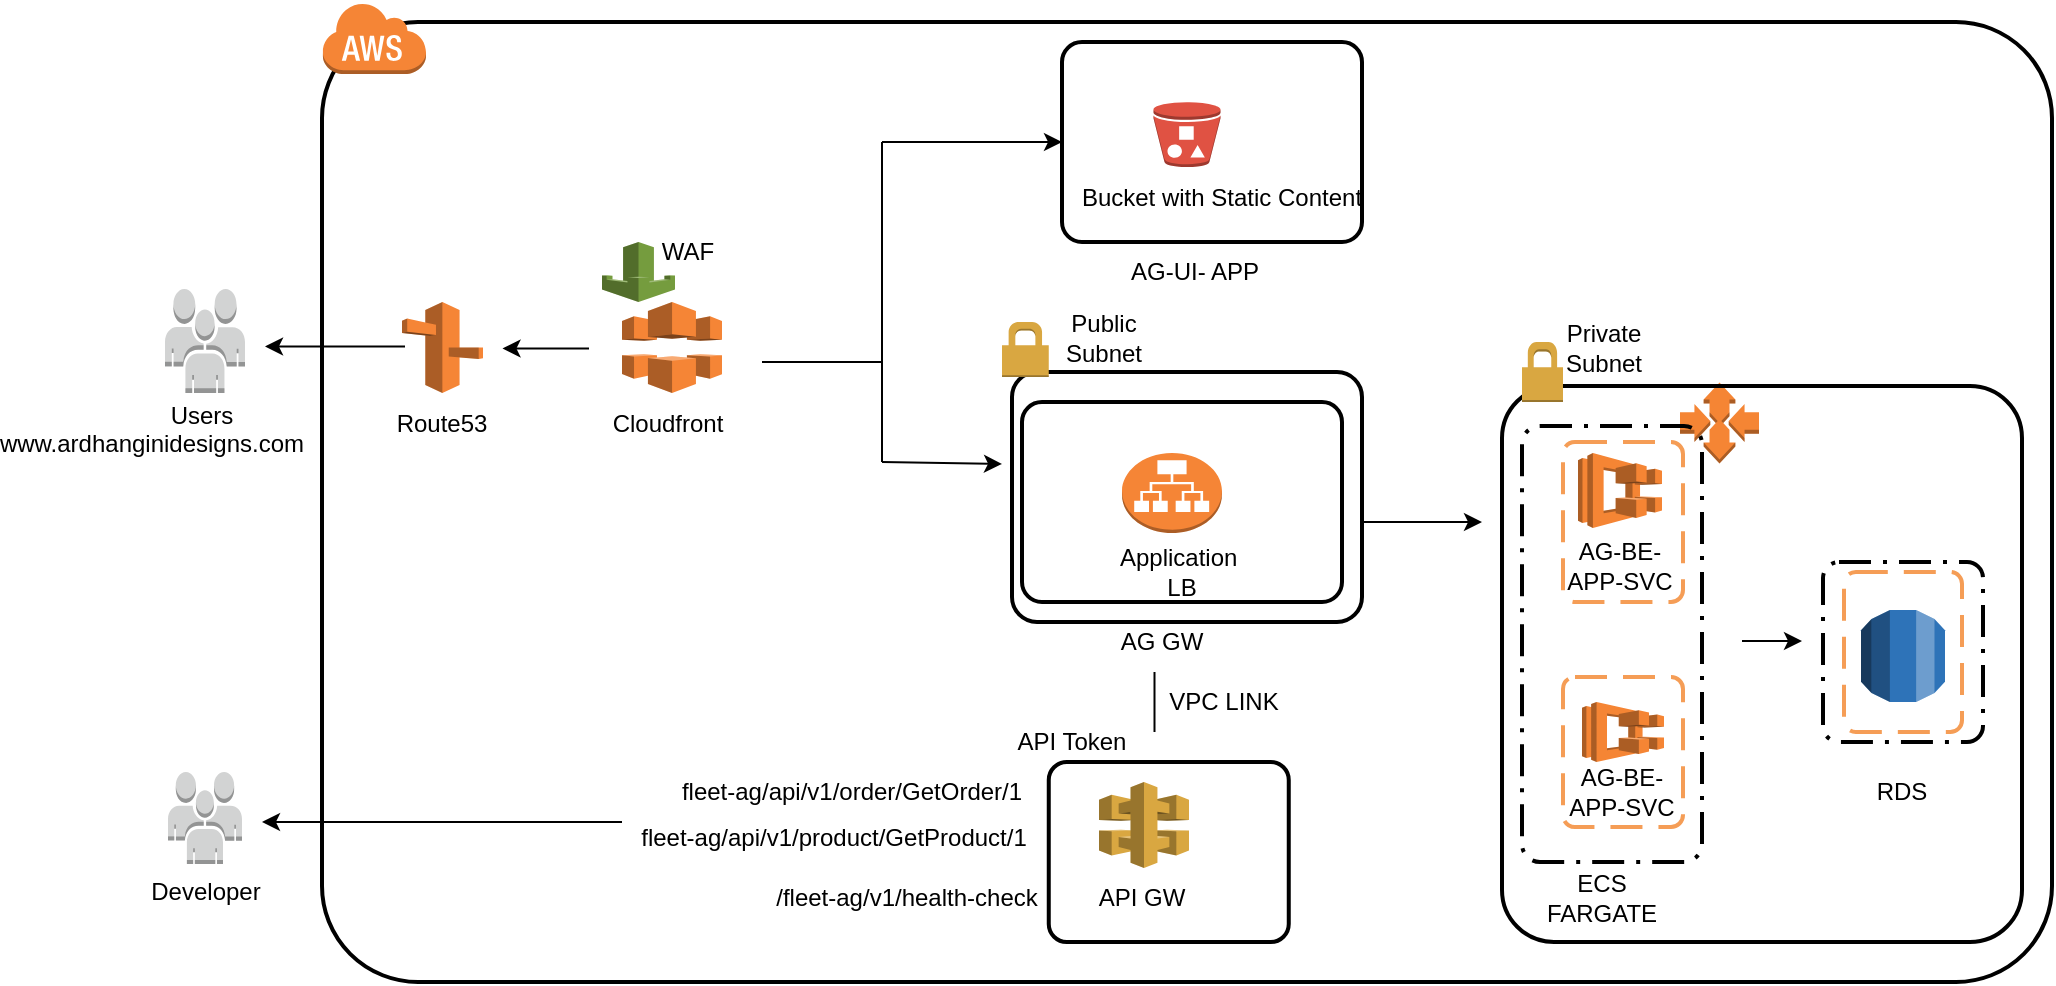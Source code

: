 <mxfile version="24.7.12">
  <diagram name="Page-1" id="18jR5IUm4-wpAappTB7k">
    <mxGraphModel dx="1988" dy="546" grid="1" gridSize="10" guides="1" tooltips="1" connect="1" arrows="1" fold="1" page="1" pageScale="1" pageWidth="850" pageHeight="1400" math="0" shadow="0">
      <root>
        <mxCell id="0" />
        <mxCell id="1" parent="0" />
        <mxCell id="fjNKbBPinnXTNL9WM4Bn-1" value="" style="outlineConnect=0;dashed=0;verticalLabelPosition=bottom;verticalAlign=top;align=center;html=1;shape=mxgraph.aws3.route_53;fillColor=#F58536;gradientColor=none;" vertex="1" parent="1">
          <mxGeometry x="40" y="480" width="40.5" height="45.5" as="geometry" />
        </mxCell>
        <mxCell id="fjNKbBPinnXTNL9WM4Bn-2" value="" style="outlineConnect=0;dashed=0;verticalLabelPosition=bottom;verticalAlign=top;align=center;html=1;shape=mxgraph.aws3.cloudfront;fillColor=#F58536;gradientColor=none;" vertex="1" parent="1">
          <mxGeometry x="150" y="480" width="50" height="45.5" as="geometry" />
        </mxCell>
        <mxCell id="fjNKbBPinnXTNL9WM4Bn-3" value="" style="outlineConnect=0;dashed=0;verticalLabelPosition=bottom;verticalAlign=top;align=center;html=1;shape=mxgraph.aws3.application_load_balancer;fillColor=#F58536;gradientColor=none;" vertex="1" parent="1">
          <mxGeometry x="400" y="555.5" width="50" height="40" as="geometry" />
        </mxCell>
        <mxCell id="fjNKbBPinnXTNL9WM4Bn-4" value="" style="outlineConnect=0;dashed=0;verticalLabelPosition=bottom;verticalAlign=top;align=center;html=1;shape=mxgraph.aws3.api_gateway;fillColor=#D9A741;gradientColor=none;" vertex="1" parent="1">
          <mxGeometry x="388.5" y="720" width="45" height="43" as="geometry" />
        </mxCell>
        <mxCell id="fjNKbBPinnXTNL9WM4Bn-5" value="" style="outlineConnect=0;dashed=0;verticalLabelPosition=bottom;verticalAlign=top;align=center;html=1;shape=mxgraph.aws3.bucket_with_objects;fillColor=#E05243;gradientColor=none;" vertex="1" parent="1">
          <mxGeometry x="415.75" y="380" width="33.5" height="32.5" as="geometry" />
        </mxCell>
        <mxCell id="fjNKbBPinnXTNL9WM4Bn-6" value="" style="outlineConnect=0;dashed=0;verticalLabelPosition=bottom;verticalAlign=top;align=center;html=1;shape=mxgraph.aws3.ecs;fillColor=#F58534;gradientColor=none;" vertex="1" parent="1">
          <mxGeometry x="630" y="680" width="41" height="30" as="geometry" />
        </mxCell>
        <mxCell id="fjNKbBPinnXTNL9WM4Bn-7" value="" style="outlineConnect=0;dashed=0;verticalLabelPosition=bottom;verticalAlign=top;align=center;html=1;shape=mxgraph.aws3.ecs;fillColor=#F58534;gradientColor=none;" vertex="1" parent="1">
          <mxGeometry x="628" y="555.5" width="42" height="37.5" as="geometry" />
        </mxCell>
        <mxCell id="fjNKbBPinnXTNL9WM4Bn-8" value="" style="outlineConnect=0;dashed=0;verticalLabelPosition=bottom;verticalAlign=top;align=center;html=1;shape=mxgraph.aws3.waf;fillColor=#759C3E;gradientColor=none;" vertex="1" parent="1">
          <mxGeometry x="140" y="450" width="36.5" height="30" as="geometry" />
        </mxCell>
        <mxCell id="fjNKbBPinnXTNL9WM4Bn-13" value="" style="rounded=1;arcSize=10;dashed=1;fillColor=none;gradientColor=none;dashPattern=8 3 1 3;strokeWidth=2;" vertex="1" parent="1">
          <mxGeometry x="750.5" y="610" width="80" height="90" as="geometry" />
        </mxCell>
        <mxCell id="fjNKbBPinnXTNL9WM4Bn-15" value="Private Subnet" style="text;html=1;align=center;verticalAlign=middle;whiteSpace=wrap;rounded=0;" vertex="1" parent="1">
          <mxGeometry x="611" y="487.75" width="60" height="30" as="geometry" />
        </mxCell>
        <mxCell id="fjNKbBPinnXTNL9WM4Bn-18" value="" style="outlineConnect=0;dashed=0;verticalLabelPosition=bottom;verticalAlign=top;align=center;html=1;shape=mxgraph.aws3.auto_scaling;fillColor=#F58534;gradientColor=none;" vertex="1" parent="1">
          <mxGeometry x="679" y="520.25" width="39.5" height="40.5" as="geometry" />
        </mxCell>
        <mxCell id="fjNKbBPinnXTNL9WM4Bn-19" value="AG-BE-APP-SVC" style="text;html=1;align=center;verticalAlign=middle;whiteSpace=wrap;rounded=0;" vertex="1" parent="1">
          <mxGeometry x="620" y="710" width="60" height="30" as="geometry" />
        </mxCell>
        <mxCell id="fjNKbBPinnXTNL9WM4Bn-20" value="AG-BE-APP-SVC" style="text;html=1;align=center;verticalAlign=middle;whiteSpace=wrap;rounded=0;" vertex="1" parent="1">
          <mxGeometry x="619" y="597" width="60" height="30" as="geometry" />
        </mxCell>
        <mxCell id="fjNKbBPinnXTNL9WM4Bn-21" value="ECS FARGATE" style="text;html=1;align=center;verticalAlign=middle;whiteSpace=wrap;rounded=0;" vertex="1" parent="1">
          <mxGeometry x="610" y="763" width="60" height="30" as="geometry" />
        </mxCell>
        <mxCell id="fjNKbBPinnXTNL9WM4Bn-25" value="" style="rounded=1;arcSize=10;dashed=0;fillColor=none;gradientColor=none;strokeWidth=2;" vertex="1" parent="1">
          <mxGeometry x="370" y="350" width="150" height="100" as="geometry" />
        </mxCell>
        <mxCell id="fjNKbBPinnXTNL9WM4Bn-27" value="Application&amp;nbsp; LB" style="text;html=1;align=center;verticalAlign=middle;whiteSpace=wrap;rounded=0;strokeWidth=5;" vertex="1" parent="1">
          <mxGeometry x="400" y="600" width="60" height="30" as="geometry" />
        </mxCell>
        <mxCell id="fjNKbBPinnXTNL9WM4Bn-28" value="" style="outlineConnect=0;dashed=0;verticalLabelPosition=bottom;verticalAlign=top;align=center;html=1;shape=mxgraph.aws3.rds;fillColor=#2E73B8;gradientColor=none;" vertex="1" parent="1">
          <mxGeometry x="769.5" y="634" width="42" height="46" as="geometry" />
        </mxCell>
        <mxCell id="fjNKbBPinnXTNL9WM4Bn-32" value="RDS" style="text;html=1;align=center;verticalAlign=middle;whiteSpace=wrap;rounded=0;" vertex="1" parent="1">
          <mxGeometry x="760" y="710" width="60" height="30" as="geometry" />
        </mxCell>
        <mxCell id="fjNKbBPinnXTNL9WM4Bn-35" value="www.ardhanginidesigns.com" style="text;html=1;align=center;verticalAlign=middle;whiteSpace=wrap;rounded=0;" vertex="1" parent="1">
          <mxGeometry x="-150" y="472.5" width="130" height="157.5" as="geometry" />
        </mxCell>
        <mxCell id="fjNKbBPinnXTNL9WM4Bn-36" value="Route53" style="text;html=1;align=center;verticalAlign=middle;whiteSpace=wrap;rounded=0;" vertex="1" parent="1">
          <mxGeometry x="30.25" y="525.5" width="60" height="30" as="geometry" />
        </mxCell>
        <mxCell id="fjNKbBPinnXTNL9WM4Bn-37" value="Cloudfront" style="text;html=1;align=center;verticalAlign=middle;whiteSpace=wrap;rounded=0;" vertex="1" parent="1">
          <mxGeometry x="143.25" y="525.5" width="60" height="30" as="geometry" />
        </mxCell>
        <mxCell id="fjNKbBPinnXTNL9WM4Bn-40" value="AG-UI- APP" style="text;html=1;align=center;verticalAlign=middle;whiteSpace=wrap;rounded=0;" vertex="1" parent="1">
          <mxGeometry x="400" y="450" width="73.25" height="30" as="geometry" />
        </mxCell>
        <mxCell id="fjNKbBPinnXTNL9WM4Bn-47" value="Bucket with Static Content" style="text;html=1;align=center;verticalAlign=middle;whiteSpace=wrap;rounded=0;" vertex="1" parent="1">
          <mxGeometry x="370" y="412.5" width="160" height="30" as="geometry" />
        </mxCell>
        <mxCell id="fjNKbBPinnXTNL9WM4Bn-51" value="" style="endArrow=classic;html=1;rounded=0;" edge="1" parent="1">
          <mxGeometry width="50" height="50" relative="1" as="geometry">
            <mxPoint x="280" y="560" as="sourcePoint" />
            <mxPoint x="340" y="561" as="targetPoint" />
          </mxGeometry>
        </mxCell>
        <mxCell id="fjNKbBPinnXTNL9WM4Bn-52" value="" style="endArrow=none;html=1;rounded=0;" edge="1" parent="1">
          <mxGeometry width="50" height="50" relative="1" as="geometry">
            <mxPoint x="220" y="510" as="sourcePoint" />
            <mxPoint x="280" y="510" as="targetPoint" />
          </mxGeometry>
        </mxCell>
        <mxCell id="fjNKbBPinnXTNL9WM4Bn-53" value="" style="endArrow=none;html=1;rounded=0;" edge="1" parent="1">
          <mxGeometry width="50" height="50" relative="1" as="geometry">
            <mxPoint x="280" y="510" as="sourcePoint" />
            <mxPoint x="280" y="400" as="targetPoint" />
          </mxGeometry>
        </mxCell>
        <mxCell id="fjNKbBPinnXTNL9WM4Bn-54" value="" style="endArrow=classic;html=1;rounded=0;entryX=0;entryY=0.5;entryDx=0;entryDy=0;" edge="1" parent="1" target="fjNKbBPinnXTNL9WM4Bn-25">
          <mxGeometry width="50" height="50" relative="1" as="geometry">
            <mxPoint x="280" y="400" as="sourcePoint" />
            <mxPoint x="350" y="440" as="targetPoint" />
          </mxGeometry>
        </mxCell>
        <mxCell id="fjNKbBPinnXTNL9WM4Bn-55" value="" style="endArrow=none;html=1;rounded=0;" edge="1" parent="1">
          <mxGeometry width="50" height="50" relative="1" as="geometry">
            <mxPoint x="280" y="510" as="sourcePoint" />
            <mxPoint x="280" y="560" as="targetPoint" />
          </mxGeometry>
        </mxCell>
        <mxCell id="fjNKbBPinnXTNL9WM4Bn-56" value="" style="rounded=1;arcSize=10;dashed=0;fillColor=none;gradientColor=none;strokeWidth=2;" vertex="1" parent="1">
          <mxGeometry x="350" y="530" width="160" height="100" as="geometry" />
        </mxCell>
        <mxCell id="fjNKbBPinnXTNL9WM4Bn-57" value="AG GW" style="text;html=1;align=center;verticalAlign=middle;whiteSpace=wrap;rounded=0;" vertex="1" parent="1">
          <mxGeometry x="390" y="635" width="60" height="30" as="geometry" />
        </mxCell>
        <mxCell id="fjNKbBPinnXTNL9WM4Bn-62" value="" style="rounded=1;arcSize=10;dashed=0;fillColor=none;gradientColor=none;strokeWidth=2;" vertex="1" parent="1">
          <mxGeometry x="363.38" y="710" width="120" height="90" as="geometry" />
        </mxCell>
        <mxCell id="fjNKbBPinnXTNL9WM4Bn-64" value="API GW" style="text;html=1;align=center;verticalAlign=middle;whiteSpace=wrap;rounded=0;" vertex="1" parent="1">
          <mxGeometry x="380" y="763" width="60" height="30" as="geometry" />
        </mxCell>
        <mxCell id="fjNKbBPinnXTNL9WM4Bn-65" value="" style="endArrow=none;html=1;rounded=0;" edge="1" parent="1">
          <mxGeometry width="50" height="50" relative="1" as="geometry">
            <mxPoint x="416.25" y="695" as="sourcePoint" />
            <mxPoint x="416.25" y="665" as="targetPoint" />
          </mxGeometry>
        </mxCell>
        <mxCell id="fjNKbBPinnXTNL9WM4Bn-67" value="VPC LINK" style="text;html=1;align=center;verticalAlign=middle;whiteSpace=wrap;rounded=0;" vertex="1" parent="1">
          <mxGeometry x="420.5" y="665" width="60" height="30" as="geometry" />
        </mxCell>
        <mxCell id="fjNKbBPinnXTNL9WM4Bn-72" value="" style="rounded=1;arcSize=10;dashed=1;fillColor=none;gradientColor=none;dashPattern=8 3 1 3;strokeWidth=2;" vertex="1" parent="1">
          <mxGeometry x="600" y="542" width="90" height="218" as="geometry" />
        </mxCell>
        <mxCell id="fjNKbBPinnXTNL9WM4Bn-73" value="" style="rounded=1;arcSize=10;dashed=1;strokeColor=#F59D56;fillColor=none;gradientColor=none;dashPattern=8 4;strokeWidth=2;" vertex="1" parent="1">
          <mxGeometry x="620.5" y="550" width="60" height="80" as="geometry" />
        </mxCell>
        <mxCell id="fjNKbBPinnXTNL9WM4Bn-75" value="" style="rounded=1;arcSize=10;dashed=1;strokeColor=#F59D56;fillColor=none;gradientColor=none;dashPattern=8 4;strokeWidth=2;" vertex="1" parent="1">
          <mxGeometry x="620.5" y="667.5" width="60" height="75" as="geometry" />
        </mxCell>
        <mxCell id="fjNKbBPinnXTNL9WM4Bn-76" value="" style="endArrow=classic;html=1;rounded=0;" edge="1" parent="1">
          <mxGeometry width="50" height="50" relative="1" as="geometry">
            <mxPoint x="520" y="590" as="sourcePoint" />
            <mxPoint x="580" y="590" as="targetPoint" />
          </mxGeometry>
        </mxCell>
        <mxCell id="fjNKbBPinnXTNL9WM4Bn-77" value="" style="rounded=1;arcSize=10;dashed=1;strokeColor=#F59D56;fillColor=none;gradientColor=none;dashPattern=8 4;strokeWidth=2;" vertex="1" parent="1">
          <mxGeometry x="761" y="615" width="59" height="80" as="geometry" />
        </mxCell>
        <mxCell id="fjNKbBPinnXTNL9WM4Bn-79" value="" style="endArrow=classic;html=1;rounded=0;" edge="1" parent="1">
          <mxGeometry width="50" height="50" relative="1" as="geometry">
            <mxPoint x="710" y="649.5" as="sourcePoint" />
            <mxPoint x="740" y="649.5" as="targetPoint" />
          </mxGeometry>
        </mxCell>
        <mxCell id="fjNKbBPinnXTNL9WM4Bn-81" value="" style="rounded=1;arcSize=10;dashed=0;fillColor=none;gradientColor=none;strokeWidth=2;" vertex="1" parent="1">
          <mxGeometry x="590" y="522" width="260" height="278" as="geometry" />
        </mxCell>
        <mxCell id="fjNKbBPinnXTNL9WM4Bn-82" value="" style="dashed=0;html=1;shape=mxgraph.aws3.permissions;fillColor=#D9A741;gradientColor=none;dashed=0;" vertex="1" parent="1">
          <mxGeometry x="600" y="500" width="20.5" height="30" as="geometry" />
        </mxCell>
        <mxCell id="fjNKbBPinnXTNL9WM4Bn-84" value="fleet-ag/api/v1/product/GetProduct/1" style="text;html=1;align=center;verticalAlign=middle;whiteSpace=wrap;rounded=0;" vertex="1" parent="1">
          <mxGeometry x="141.25" y="733" width="229.75" height="30" as="geometry" />
        </mxCell>
        <mxCell id="fjNKbBPinnXTNL9WM4Bn-85" value="/fleet-ag/v1/health-check" style="text;html=1;align=center;verticalAlign=middle;whiteSpace=wrap;rounded=0;" vertex="1" parent="1">
          <mxGeometry x="222.38" y="763" width="141" height="30" as="geometry" />
        </mxCell>
        <mxCell id="fjNKbBPinnXTNL9WM4Bn-86" value="API Token" style="text;html=1;align=center;verticalAlign=middle;whiteSpace=wrap;rounded=0;" vertex="1" parent="1">
          <mxGeometry x="345" y="685" width="60" height="30" as="geometry" />
        </mxCell>
        <mxCell id="fjNKbBPinnXTNL9WM4Bn-87" value="" style="rounded=1;arcSize=10;dashed=0;fillColor=none;gradientColor=none;strokeWidth=2;" vertex="1" parent="1">
          <mxGeometry x="345" y="515" width="175" height="125" as="geometry" />
        </mxCell>
        <mxCell id="fjNKbBPinnXTNL9WM4Bn-88" value="" style="dashed=0;html=1;shape=mxgraph.aws3.permissions;fillColor=#D9A741;gradientColor=none;dashed=0;" vertex="1" parent="1">
          <mxGeometry x="340" y="490" width="23.38" height="27.5" as="geometry" />
        </mxCell>
        <mxCell id="fjNKbBPinnXTNL9WM4Bn-89" value="Public Subnet" style="text;html=1;align=center;verticalAlign=middle;whiteSpace=wrap;rounded=0;" vertex="1" parent="1">
          <mxGeometry x="360.5" y="482.5" width="60" height="30" as="geometry" />
        </mxCell>
        <mxCell id="fjNKbBPinnXTNL9WM4Bn-90" value="" style="endArrow=classic;html=1;rounded=0;" edge="1" parent="1">
          <mxGeometry width="50" height="50" relative="1" as="geometry">
            <mxPoint x="133.5" y="503.25" as="sourcePoint" />
            <mxPoint x="90.25" y="503.25" as="targetPoint" />
          </mxGeometry>
        </mxCell>
        <mxCell id="fjNKbBPinnXTNL9WM4Bn-91" value="WAF" style="text;html=1;align=center;verticalAlign=middle;whiteSpace=wrap;rounded=0;" vertex="1" parent="1">
          <mxGeometry x="153.25" y="440" width="60" height="30" as="geometry" />
        </mxCell>
        <mxCell id="fjNKbBPinnXTNL9WM4Bn-92" value="" style="outlineConnect=0;dashed=0;verticalLabelPosition=bottom;verticalAlign=top;align=center;html=1;shape=mxgraph.aws3.users;fillColor=#D2D3D3;gradientColor=none;" vertex="1" parent="1">
          <mxGeometry x="-77" y="715" width="37" height="46" as="geometry" />
        </mxCell>
        <mxCell id="fjNKbBPinnXTNL9WM4Bn-93" value="Developer" style="text;html=1;align=center;verticalAlign=middle;whiteSpace=wrap;rounded=0;" vertex="1" parent="1">
          <mxGeometry x="-88.5" y="760" width="60" height="30" as="geometry" />
        </mxCell>
        <mxCell id="fjNKbBPinnXTNL9WM4Bn-95" value="" style="rounded=1;arcSize=10;dashed=0;fillColor=none;gradientColor=none;strokeWidth=2;" vertex="1" parent="1">
          <mxGeometry y="340" width="865" height="480" as="geometry" />
        </mxCell>
        <mxCell id="fjNKbBPinnXTNL9WM4Bn-96" value="" style="dashed=0;html=1;shape=mxgraph.aws3.cloud;fillColor=#F58536;gradientColor=none;dashed=0;" vertex="1" parent="1">
          <mxGeometry y="330" width="52" height="36" as="geometry" />
        </mxCell>
        <mxCell id="fjNKbBPinnXTNL9WM4Bn-97" value="" style="outlineConnect=0;dashed=0;verticalLabelPosition=bottom;verticalAlign=top;align=center;html=1;shape=mxgraph.aws3.users;fillColor=#D2D3D3;gradientColor=none;" vertex="1" parent="1">
          <mxGeometry x="-78.5" y="473.5" width="40" height="52" as="geometry" />
        </mxCell>
        <mxCell id="fjNKbBPinnXTNL9WM4Bn-98" value="Users" style="text;html=1;align=center;verticalAlign=middle;whiteSpace=wrap;rounded=0;" vertex="1" parent="1">
          <mxGeometry x="-90" y="522" width="60" height="30" as="geometry" />
        </mxCell>
        <mxCell id="fjNKbBPinnXTNL9WM4Bn-102" value="" style="endArrow=classic;html=1;rounded=0;" edge="1" parent="1">
          <mxGeometry width="50" height="50" relative="1" as="geometry">
            <mxPoint x="150" y="740" as="sourcePoint" />
            <mxPoint x="-30" y="740" as="targetPoint" />
          </mxGeometry>
        </mxCell>
        <mxCell id="fjNKbBPinnXTNL9WM4Bn-105" value="fleet-ag/api/v1/order/GetOrder/1" style="text;html=1;align=center;verticalAlign=middle;whiteSpace=wrap;rounded=0;" vertex="1" parent="1">
          <mxGeometry x="150" y="710" width="229.75" height="30" as="geometry" />
        </mxCell>
        <mxCell id="fjNKbBPinnXTNL9WM4Bn-107" value="" style="endArrow=classic;html=1;rounded=0;" edge="1" parent="1">
          <mxGeometry width="50" height="50" relative="1" as="geometry">
            <mxPoint x="41.5" y="502.25" as="sourcePoint" />
            <mxPoint x="-28.5" y="502.25" as="targetPoint" />
          </mxGeometry>
        </mxCell>
      </root>
    </mxGraphModel>
  </diagram>
</mxfile>

